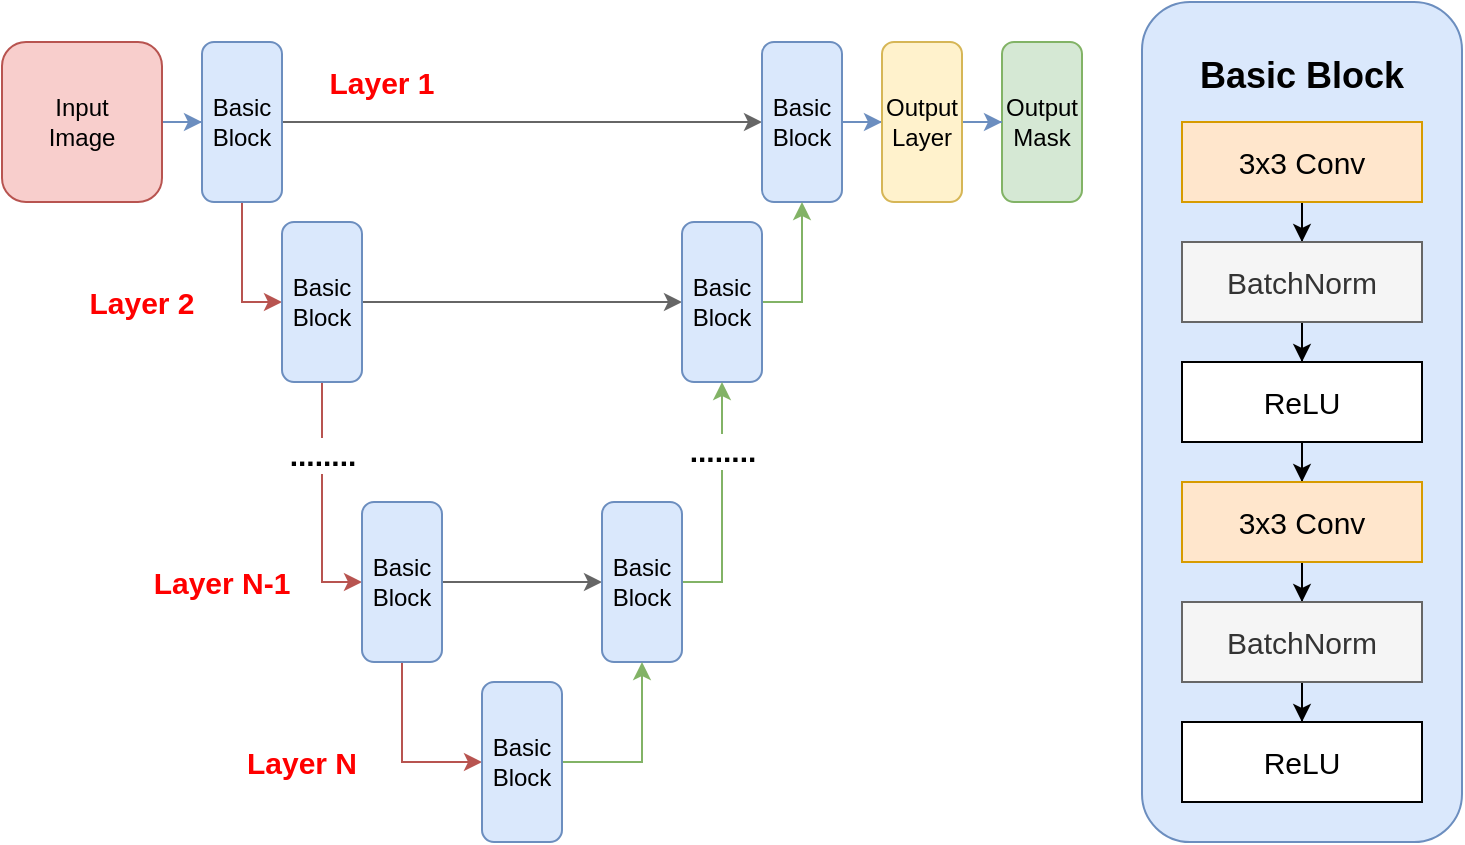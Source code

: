 <mxfile version="14.5.10" type="device"><diagram id="Vl-uzDFLsVtw11pb0BHU" name="Page-1"><mxGraphModel dx="813" dy="454" grid="0" gridSize="10" guides="1" tooltips="1" connect="1" arrows="1" fold="1" page="1" pageScale="1" pageWidth="850" pageHeight="1100" math="0" shadow="0"><root><mxCell id="0"/><mxCell id="1" parent="0"/><mxCell id="qf43bcd-E2XXiUIDj0Rv-6" value="" style="edgeStyle=orthogonalEdgeStyle;rounded=0;orthogonalLoop=1;jettySize=auto;html=1;fillColor=#f5f5f5;strokeColor=#666666;" edge="1" parent="1" source="qf43bcd-E2XXiUIDj0Rv-1" target="qf43bcd-E2XXiUIDj0Rv-5"><mxGeometry relative="1" as="geometry"/></mxCell><mxCell id="qf43bcd-E2XXiUIDj0Rv-8" style="edgeStyle=orthogonalEdgeStyle;rounded=0;orthogonalLoop=1;jettySize=auto;html=1;entryX=0;entryY=0.5;entryDx=0;entryDy=0;fillColor=#f8cecc;strokeColor=#b85450;" edge="1" parent="1" source="qf43bcd-E2XXiUIDj0Rv-1" target="qf43bcd-E2XXiUIDj0Rv-7"><mxGeometry relative="1" as="geometry"/></mxCell><mxCell id="qf43bcd-E2XXiUIDj0Rv-1" value="Basic&lt;br&gt;Block" style="rounded=1;whiteSpace=wrap;html=1;fillColor=#dae8fc;strokeColor=#6c8ebf;" vertex="1" parent="1"><mxGeometry x="140" y="120" width="40" height="80" as="geometry"/></mxCell><mxCell id="qf43bcd-E2XXiUIDj0Rv-2" value="&lt;h2&gt;Basic Block&lt;/h2&gt;&lt;div&gt;&lt;br&gt;&lt;/div&gt;&lt;div&gt;&lt;br&gt;&lt;/div&gt;&lt;div&gt;&lt;br&gt;&lt;/div&gt;&lt;div&gt;&lt;br&gt;&lt;/div&gt;&lt;div&gt;&lt;br&gt;&lt;/div&gt;&lt;div&gt;&lt;br&gt;&lt;/div&gt;&lt;div&gt;&lt;br&gt;&lt;/div&gt;&lt;div&gt;&lt;br&gt;&lt;/div&gt;&lt;div&gt;&lt;br&gt;&lt;/div&gt;&lt;div&gt;&lt;br&gt;&lt;/div&gt;&lt;div&gt;&lt;br&gt;&lt;/div&gt;&lt;div&gt;&lt;br&gt;&lt;/div&gt;&lt;div&gt;&lt;br&gt;&lt;/div&gt;&lt;div&gt;&lt;br&gt;&lt;/div&gt;&lt;div&gt;&lt;br&gt;&lt;/div&gt;&lt;div&gt;&lt;br&gt;&lt;/div&gt;&lt;div&gt;&lt;br&gt;&lt;/div&gt;&lt;div&gt;&lt;br&gt;&lt;/div&gt;&lt;div&gt;&lt;br&gt;&lt;/div&gt;&lt;div&gt;&lt;br&gt;&lt;/div&gt;&lt;div&gt;&lt;br&gt;&lt;/div&gt;&lt;div&gt;&lt;br&gt;&lt;/div&gt;&lt;div&gt;&lt;br&gt;&lt;/div&gt;&lt;div&gt;&lt;br&gt;&lt;/div&gt;" style="rounded=1;whiteSpace=wrap;html=1;fillColor=#dae8fc;strokeColor=#6c8ebf;" vertex="1" parent="1"><mxGeometry x="610" y="100" width="160" height="420" as="geometry"/></mxCell><mxCell id="qf43bcd-E2XXiUIDj0Rv-4" value="" style="edgeStyle=orthogonalEdgeStyle;rounded=0;orthogonalLoop=1;jettySize=auto;html=1;fillColor=#dae8fc;strokeColor=#6c8ebf;" edge="1" parent="1" source="qf43bcd-E2XXiUIDj0Rv-3" target="qf43bcd-E2XXiUIDj0Rv-1"><mxGeometry relative="1" as="geometry"/></mxCell><mxCell id="qf43bcd-E2XXiUIDj0Rv-3" value="Input&lt;br&gt;Image" style="rounded=1;whiteSpace=wrap;html=1;fillColor=#f8cecc;strokeColor=#b85450;shadow=0;glass=0;" vertex="1" parent="1"><mxGeometry x="40" y="120" width="80" height="80" as="geometry"/></mxCell><mxCell id="qf43bcd-E2XXiUIDj0Rv-14" value="" style="edgeStyle=orthogonalEdgeStyle;rounded=0;orthogonalLoop=1;jettySize=auto;html=1;fillColor=#dae8fc;strokeColor=#6c8ebf;" edge="1" parent="1" source="qf43bcd-E2XXiUIDj0Rv-5" target="qf43bcd-E2XXiUIDj0Rv-13"><mxGeometry relative="1" as="geometry"/></mxCell><mxCell id="qf43bcd-E2XXiUIDj0Rv-5" value="Basic&lt;br&gt;Block" style="rounded=1;whiteSpace=wrap;html=1;fillColor=#dae8fc;strokeColor=#6c8ebf;" vertex="1" parent="1"><mxGeometry x="420" y="120" width="40" height="80" as="geometry"/></mxCell><mxCell id="qf43bcd-E2XXiUIDj0Rv-10" value="" style="edgeStyle=orthogonalEdgeStyle;rounded=0;orthogonalLoop=1;jettySize=auto;html=1;fillColor=#f5f5f5;strokeColor=#666666;" edge="1" parent="1" source="qf43bcd-E2XXiUIDj0Rv-7" target="qf43bcd-E2XXiUIDj0Rv-9"><mxGeometry relative="1" as="geometry"/></mxCell><mxCell id="qf43bcd-E2XXiUIDj0Rv-19" style="edgeStyle=orthogonalEdgeStyle;rounded=0;orthogonalLoop=1;jettySize=auto;html=1;entryX=0;entryY=0.5;entryDx=0;entryDy=0;fillColor=#f8cecc;strokeColor=#b85450;" edge="1" parent="1" source="qf43bcd-E2XXiUIDj0Rv-7" target="qf43bcd-E2XXiUIDj0Rv-16"><mxGeometry relative="1" as="geometry"/></mxCell><mxCell id="qf43bcd-E2XXiUIDj0Rv-21" value="........" style="edgeLabel;html=1;align=center;verticalAlign=middle;resizable=0;points=[];fontSize=15;fontStyle=1" vertex="1" connectable="0" parent="qf43bcd-E2XXiUIDj0Rv-19"><mxGeometry x="-0.4" y="-4" relative="1" as="geometry"><mxPoint x="4" as="offset"/></mxGeometry></mxCell><mxCell id="qf43bcd-E2XXiUIDj0Rv-7" value="Basic&lt;br&gt;Block" style="rounded=1;whiteSpace=wrap;html=1;fillColor=#dae8fc;strokeColor=#6c8ebf;" vertex="1" parent="1"><mxGeometry x="180" y="210" width="40" height="80" as="geometry"/></mxCell><mxCell id="qf43bcd-E2XXiUIDj0Rv-11" style="edgeStyle=orthogonalEdgeStyle;rounded=0;orthogonalLoop=1;jettySize=auto;html=1;entryX=0.5;entryY=1;entryDx=0;entryDy=0;fillColor=#d5e8d4;strokeColor=#82b366;" edge="1" parent="1" source="qf43bcd-E2XXiUIDj0Rv-9" target="qf43bcd-E2XXiUIDj0Rv-5"><mxGeometry relative="1" as="geometry"><Array as="points"><mxPoint x="440" y="250"/></Array></mxGeometry></mxCell><mxCell id="qf43bcd-E2XXiUIDj0Rv-9" value="Basic&lt;br&gt;Block" style="rounded=1;whiteSpace=wrap;html=1;fillColor=#dae8fc;strokeColor=#6c8ebf;" vertex="1" parent="1"><mxGeometry x="380" y="210" width="40" height="80" as="geometry"/></mxCell><mxCell id="qf43bcd-E2XXiUIDj0Rv-12" value="Output&lt;br&gt;Mask" style="rounded=1;whiteSpace=wrap;html=1;fillColor=#d5e8d4;strokeColor=#82b366;sketch=0;shadow=0;glass=0;" vertex="1" parent="1"><mxGeometry x="540" y="120" width="40" height="80" as="geometry"/></mxCell><mxCell id="qf43bcd-E2XXiUIDj0Rv-15" value="" style="edgeStyle=orthogonalEdgeStyle;rounded=0;orthogonalLoop=1;jettySize=auto;html=1;fillColor=#dae8fc;strokeColor=#6c8ebf;" edge="1" parent="1" source="qf43bcd-E2XXiUIDj0Rv-13" target="qf43bcd-E2XXiUIDj0Rv-12"><mxGeometry relative="1" as="geometry"/></mxCell><mxCell id="qf43bcd-E2XXiUIDj0Rv-13" value="Output&lt;br&gt;Layer" style="rounded=1;whiteSpace=wrap;html=1;fillColor=#fff2cc;strokeColor=#d6b656;" vertex="1" parent="1"><mxGeometry x="480" y="120" width="40" height="80" as="geometry"/></mxCell><mxCell id="qf43bcd-E2XXiUIDj0Rv-18" style="edgeStyle=orthogonalEdgeStyle;rounded=0;orthogonalLoop=1;jettySize=auto;html=1;entryX=0;entryY=0.5;entryDx=0;entryDy=0;fillColor=#f5f5f5;strokeColor=#666666;" edge="1" parent="1" source="qf43bcd-E2XXiUIDj0Rv-16" target="qf43bcd-E2XXiUIDj0Rv-17"><mxGeometry relative="1" as="geometry"/></mxCell><mxCell id="qf43bcd-E2XXiUIDj0Rv-24" style="edgeStyle=orthogonalEdgeStyle;rounded=0;orthogonalLoop=1;jettySize=auto;html=1;entryX=0;entryY=0.5;entryDx=0;entryDy=0;fillColor=#f8cecc;strokeColor=#b85450;" edge="1" parent="1" source="qf43bcd-E2XXiUIDj0Rv-16" target="qf43bcd-E2XXiUIDj0Rv-23"><mxGeometry relative="1" as="geometry"><Array as="points"><mxPoint x="240" y="480"/></Array></mxGeometry></mxCell><mxCell id="qf43bcd-E2XXiUIDj0Rv-16" value="Basic&lt;br&gt;Block" style="rounded=1;whiteSpace=wrap;html=1;fillColor=#dae8fc;strokeColor=#6c8ebf;" vertex="1" parent="1"><mxGeometry x="220" y="350" width="40" height="80" as="geometry"/></mxCell><mxCell id="qf43bcd-E2XXiUIDj0Rv-20" style="edgeStyle=orthogonalEdgeStyle;rounded=0;orthogonalLoop=1;jettySize=auto;html=1;entryX=0.5;entryY=1;entryDx=0;entryDy=0;fillColor=#d5e8d4;strokeColor=#82b366;" edge="1" parent="1" source="qf43bcd-E2XXiUIDj0Rv-17" target="qf43bcd-E2XXiUIDj0Rv-9"><mxGeometry relative="1" as="geometry"><Array as="points"><mxPoint x="400" y="390"/></Array></mxGeometry></mxCell><mxCell id="qf43bcd-E2XXiUIDj0Rv-22" value="........" style="edgeLabel;html=1;align=center;verticalAlign=middle;resizable=0;points=[];fontStyle=1;fontSize=15;" vertex="1" connectable="0" parent="qf43bcd-E2XXiUIDj0Rv-20"><mxGeometry x="0.44" relative="1" as="geometry"><mxPoint as="offset"/></mxGeometry></mxCell><mxCell id="qf43bcd-E2XXiUIDj0Rv-17" value="Basic&lt;br&gt;Block" style="rounded=1;whiteSpace=wrap;html=1;fillColor=#dae8fc;strokeColor=#6c8ebf;" vertex="1" parent="1"><mxGeometry x="340" y="350" width="40" height="80" as="geometry"/></mxCell><mxCell id="qf43bcd-E2XXiUIDj0Rv-26" style="edgeStyle=orthogonalEdgeStyle;rounded=0;orthogonalLoop=1;jettySize=auto;html=1;entryX=0.5;entryY=1;entryDx=0;entryDy=0;fillColor=#d5e8d4;strokeColor=#82b366;" edge="1" parent="1" source="qf43bcd-E2XXiUIDj0Rv-23" target="qf43bcd-E2XXiUIDj0Rv-17"><mxGeometry relative="1" as="geometry"/></mxCell><mxCell id="qf43bcd-E2XXiUIDj0Rv-23" value="Basic&lt;br&gt;Block" style="rounded=1;whiteSpace=wrap;html=1;fillColor=#dae8fc;strokeColor=#6c8ebf;" vertex="1" parent="1"><mxGeometry x="280" y="440" width="40" height="80" as="geometry"/></mxCell><mxCell id="qf43bcd-E2XXiUIDj0Rv-29" value="&lt;font color=&quot;#ff0000&quot;&gt;&lt;b&gt;Layer 1&lt;/b&gt;&lt;/font&gt;" style="text;html=1;align=center;verticalAlign=middle;whiteSpace=wrap;rounded=0;shadow=0;glass=0;sketch=0;fontSize=15;" vertex="1" parent="1"><mxGeometry x="190" y="120" width="80" height="40" as="geometry"/></mxCell><mxCell id="qf43bcd-E2XXiUIDj0Rv-31" value="&lt;font color=&quot;#ff0000&quot;&gt;&lt;b&gt;Layer 2&lt;/b&gt;&lt;/font&gt;" style="text;html=1;align=center;verticalAlign=middle;whiteSpace=wrap;rounded=0;shadow=0;glass=0;sketch=0;fontSize=15;" vertex="1" parent="1"><mxGeometry x="70" y="230" width="80" height="40" as="geometry"/></mxCell><mxCell id="qf43bcd-E2XXiUIDj0Rv-32" value="&lt;font color=&quot;#ff0000&quot;&gt;&lt;b&gt;Layer N-1&lt;/b&gt;&lt;/font&gt;" style="text;html=1;align=center;verticalAlign=middle;whiteSpace=wrap;rounded=0;shadow=0;glass=0;sketch=0;fontSize=15;" vertex="1" parent="1"><mxGeometry x="110" y="370" width="80" height="40" as="geometry"/></mxCell><mxCell id="qf43bcd-E2XXiUIDj0Rv-33" value="&lt;font color=&quot;#ff0000&quot;&gt;&lt;b&gt;Layer N&lt;/b&gt;&lt;/font&gt;" style="text;html=1;align=center;verticalAlign=middle;whiteSpace=wrap;rounded=0;shadow=0;glass=0;sketch=0;fontSize=15;" vertex="1" parent="1"><mxGeometry x="150" y="460" width="80" height="40" as="geometry"/></mxCell><mxCell id="qf43bcd-E2XXiUIDj0Rv-40" style="edgeStyle=orthogonalEdgeStyle;rounded=0;orthogonalLoop=1;jettySize=auto;html=1;entryX=0.5;entryY=0;entryDx=0;entryDy=0;fontSize=15;" edge="1" parent="1" source="qf43bcd-E2XXiUIDj0Rv-34" target="qf43bcd-E2XXiUIDj0Rv-35"><mxGeometry relative="1" as="geometry"/></mxCell><mxCell id="qf43bcd-E2XXiUIDj0Rv-34" value="3x3 Conv" style="rounded=0;whiteSpace=wrap;html=1;shadow=0;glass=0;sketch=0;fontSize=15;fillColor=#ffe6cc;strokeColor=#d79b00;" vertex="1" parent="1"><mxGeometry x="630" y="160" width="120" height="40" as="geometry"/></mxCell><mxCell id="qf43bcd-E2XXiUIDj0Rv-41" style="edgeStyle=orthogonalEdgeStyle;rounded=0;orthogonalLoop=1;jettySize=auto;html=1;entryX=0.5;entryY=0;entryDx=0;entryDy=0;fontSize=15;" edge="1" parent="1" source="qf43bcd-E2XXiUIDj0Rv-35" target="qf43bcd-E2XXiUIDj0Rv-36"><mxGeometry relative="1" as="geometry"/></mxCell><mxCell id="qf43bcd-E2XXiUIDj0Rv-35" value="BatchNorm" style="rounded=0;whiteSpace=wrap;html=1;shadow=0;glass=0;sketch=0;fontSize=15;fillColor=#f5f5f5;strokeColor=#666666;fontColor=#333333;" vertex="1" parent="1"><mxGeometry x="630" y="220" width="120" height="40" as="geometry"/></mxCell><mxCell id="qf43bcd-E2XXiUIDj0Rv-45" style="edgeStyle=orthogonalEdgeStyle;rounded=0;orthogonalLoop=1;jettySize=auto;html=1;entryX=0.5;entryY=0;entryDx=0;entryDy=0;fontSize=15;" edge="1" parent="1" source="qf43bcd-E2XXiUIDj0Rv-36" target="qf43bcd-E2XXiUIDj0Rv-42"><mxGeometry relative="1" as="geometry"/></mxCell><mxCell id="qf43bcd-E2XXiUIDj0Rv-36" value="ReLU" style="rounded=0;whiteSpace=wrap;html=1;shadow=0;glass=0;sketch=0;fontSize=15;" vertex="1" parent="1"><mxGeometry x="630" y="280" width="120" height="40" as="geometry"/></mxCell><mxCell id="qf43bcd-E2XXiUIDj0Rv-46" style="edgeStyle=orthogonalEdgeStyle;rounded=0;orthogonalLoop=1;jettySize=auto;html=1;entryX=0.5;entryY=0;entryDx=0;entryDy=0;fontSize=15;" edge="1" parent="1" source="qf43bcd-E2XXiUIDj0Rv-42" target="qf43bcd-E2XXiUIDj0Rv-43"><mxGeometry relative="1" as="geometry"/></mxCell><mxCell id="qf43bcd-E2XXiUIDj0Rv-42" value="3x3 Conv" style="rounded=0;whiteSpace=wrap;html=1;shadow=0;glass=0;sketch=0;fontSize=15;fillColor=#ffe6cc;strokeColor=#d79b00;" vertex="1" parent="1"><mxGeometry x="630" y="340" width="120" height="40" as="geometry"/></mxCell><mxCell id="qf43bcd-E2XXiUIDj0Rv-47" style="edgeStyle=orthogonalEdgeStyle;rounded=0;orthogonalLoop=1;jettySize=auto;html=1;entryX=0.5;entryY=0;entryDx=0;entryDy=0;fontSize=15;" edge="1" parent="1" source="qf43bcd-E2XXiUIDj0Rv-43" target="qf43bcd-E2XXiUIDj0Rv-44"><mxGeometry relative="1" as="geometry"/></mxCell><mxCell id="qf43bcd-E2XXiUIDj0Rv-43" value="BatchNorm" style="rounded=0;whiteSpace=wrap;html=1;shadow=0;glass=0;sketch=0;fontSize=15;fillColor=#f5f5f5;strokeColor=#666666;fontColor=#333333;" vertex="1" parent="1"><mxGeometry x="630" y="400" width="120" height="40" as="geometry"/></mxCell><mxCell id="qf43bcd-E2XXiUIDj0Rv-44" value="ReLU" style="rounded=0;whiteSpace=wrap;html=1;shadow=0;glass=0;sketch=0;fontSize=15;" vertex="1" parent="1"><mxGeometry x="630" y="460" width="120" height="40" as="geometry"/></mxCell></root></mxGraphModel></diagram></mxfile>
